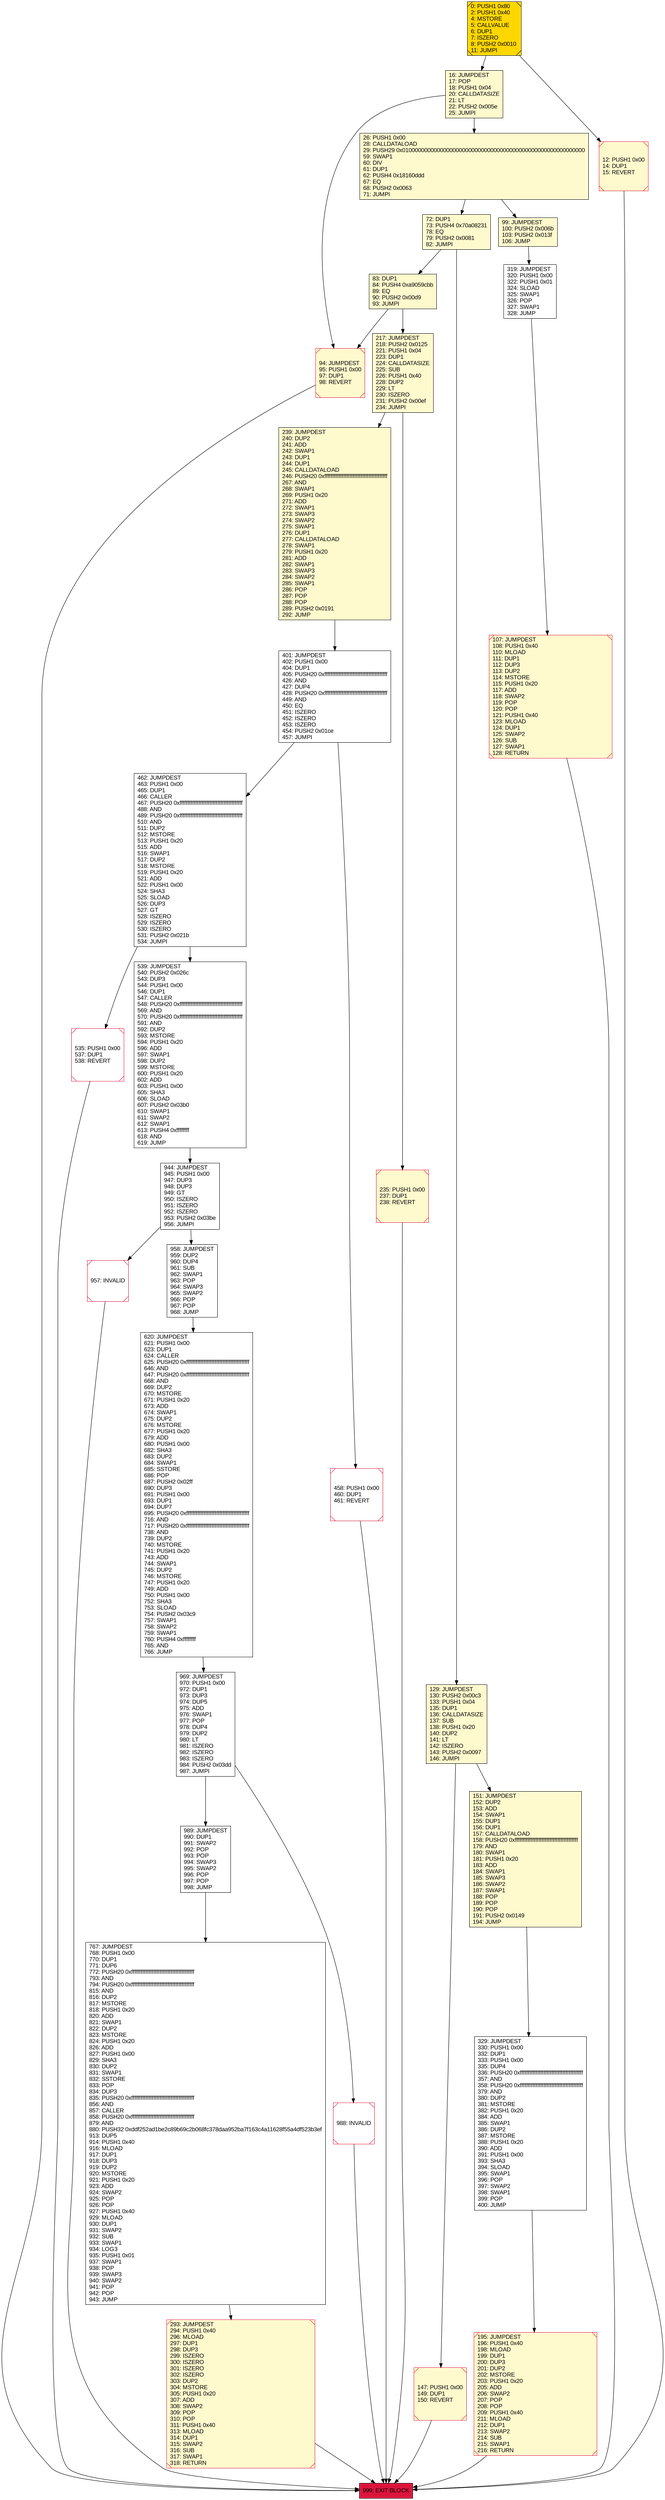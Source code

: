 digraph G {
bgcolor=transparent rankdir=UD;
node [shape=box style=filled color=black fillcolor=white fontname=arial fontcolor=black];
217 [label="217: JUMPDEST\l218: PUSH2 0x0125\l221: PUSH1 0x04\l223: DUP1\l224: CALLDATASIZE\l225: SUB\l226: PUSH1 0x40\l228: DUP2\l229: LT\l230: ISZERO\l231: PUSH2 0x00ef\l234: JUMPI\l" fillcolor=lemonchiffon ];
957 [label="957: INVALID\l" shape=Msquare color=crimson ];
958 [label="958: JUMPDEST\l959: DUP2\l960: DUP4\l961: SUB\l962: SWAP1\l963: POP\l964: SWAP3\l965: SWAP2\l966: POP\l967: POP\l968: JUMP\l" ];
620 [label="620: JUMPDEST\l621: PUSH1 0x00\l623: DUP1\l624: CALLER\l625: PUSH20 0xffffffffffffffffffffffffffffffffffffffff\l646: AND\l647: PUSH20 0xffffffffffffffffffffffffffffffffffffffff\l668: AND\l669: DUP2\l670: MSTORE\l671: PUSH1 0x20\l673: ADD\l674: SWAP1\l675: DUP2\l676: MSTORE\l677: PUSH1 0x20\l679: ADD\l680: PUSH1 0x00\l682: SHA3\l683: DUP2\l684: SWAP1\l685: SSTORE\l686: POP\l687: PUSH2 0x02ff\l690: DUP3\l691: PUSH1 0x00\l693: DUP1\l694: DUP7\l695: PUSH20 0xffffffffffffffffffffffffffffffffffffffff\l716: AND\l717: PUSH20 0xffffffffffffffffffffffffffffffffffffffff\l738: AND\l739: DUP2\l740: MSTORE\l741: PUSH1 0x20\l743: ADD\l744: SWAP1\l745: DUP2\l746: MSTORE\l747: PUSH1 0x20\l749: ADD\l750: PUSH1 0x00\l752: SHA3\l753: SLOAD\l754: PUSH2 0x03c9\l757: SWAP1\l758: SWAP2\l759: SWAP1\l760: PUSH4 0xffffffff\l765: AND\l766: JUMP\l" ];
235 [label="235: PUSH1 0x00\l237: DUP1\l238: REVERT\l" fillcolor=lemonchiffon shape=Msquare color=crimson ];
151 [label="151: JUMPDEST\l152: DUP2\l153: ADD\l154: SWAP1\l155: DUP1\l156: DUP1\l157: CALLDATALOAD\l158: PUSH20 0xffffffffffffffffffffffffffffffffffffffff\l179: AND\l180: SWAP1\l181: PUSH1 0x20\l183: ADD\l184: SWAP1\l185: SWAP3\l186: SWAP2\l187: SWAP1\l188: POP\l189: POP\l190: POP\l191: PUSH2 0x0149\l194: JUMP\l" fillcolor=lemonchiffon ];
129 [label="129: JUMPDEST\l130: PUSH2 0x00c3\l133: PUSH1 0x04\l135: DUP1\l136: CALLDATASIZE\l137: SUB\l138: PUSH1 0x20\l140: DUP2\l141: LT\l142: ISZERO\l143: PUSH2 0x0097\l146: JUMPI\l" fillcolor=lemonchiffon ];
26 [label="26: PUSH1 0x00\l28: CALLDATALOAD\l29: PUSH29 0x0100000000000000000000000000000000000000000000000000000000\l59: SWAP1\l60: DIV\l61: DUP1\l62: PUSH4 0x18160ddd\l67: EQ\l68: PUSH2 0x0063\l71: JUMPI\l" fillcolor=lemonchiffon ];
72 [label="72: DUP1\l73: PUSH4 0x70a08231\l78: EQ\l79: PUSH2 0x0081\l82: JUMPI\l" fillcolor=lemonchiffon ];
107 [label="107: JUMPDEST\l108: PUSH1 0x40\l110: MLOAD\l111: DUP1\l112: DUP3\l113: DUP2\l114: MSTORE\l115: PUSH1 0x20\l117: ADD\l118: SWAP2\l119: POP\l120: POP\l121: PUSH1 0x40\l123: MLOAD\l124: DUP1\l125: SWAP2\l126: SUB\l127: SWAP1\l128: RETURN\l" fillcolor=lemonchiffon shape=Msquare color=crimson ];
0 [label="0: PUSH1 0x80\l2: PUSH1 0x40\l4: MSTORE\l5: CALLVALUE\l6: DUP1\l7: ISZERO\l8: PUSH2 0x0010\l11: JUMPI\l" fillcolor=lemonchiffon shape=Msquare fillcolor=gold ];
293 [label="293: JUMPDEST\l294: PUSH1 0x40\l296: MLOAD\l297: DUP1\l298: DUP3\l299: ISZERO\l300: ISZERO\l301: ISZERO\l302: ISZERO\l303: DUP2\l304: MSTORE\l305: PUSH1 0x20\l307: ADD\l308: SWAP2\l309: POP\l310: POP\l311: PUSH1 0x40\l313: MLOAD\l314: DUP1\l315: SWAP2\l316: SUB\l317: SWAP1\l318: RETURN\l" fillcolor=lemonchiffon shape=Msquare color=crimson ];
94 [label="94: JUMPDEST\l95: PUSH1 0x00\l97: DUP1\l98: REVERT\l" fillcolor=lemonchiffon shape=Msquare color=crimson ];
329 [label="329: JUMPDEST\l330: PUSH1 0x00\l332: DUP1\l333: PUSH1 0x00\l335: DUP4\l336: PUSH20 0xffffffffffffffffffffffffffffffffffffffff\l357: AND\l358: PUSH20 0xffffffffffffffffffffffffffffffffffffffff\l379: AND\l380: DUP2\l381: MSTORE\l382: PUSH1 0x20\l384: ADD\l385: SWAP1\l386: DUP2\l387: MSTORE\l388: PUSH1 0x20\l390: ADD\l391: PUSH1 0x00\l393: SHA3\l394: SLOAD\l395: SWAP1\l396: POP\l397: SWAP2\l398: SWAP1\l399: POP\l400: JUMP\l" ];
767 [label="767: JUMPDEST\l768: PUSH1 0x00\l770: DUP1\l771: DUP6\l772: PUSH20 0xffffffffffffffffffffffffffffffffffffffff\l793: AND\l794: PUSH20 0xffffffffffffffffffffffffffffffffffffffff\l815: AND\l816: DUP2\l817: MSTORE\l818: PUSH1 0x20\l820: ADD\l821: SWAP1\l822: DUP2\l823: MSTORE\l824: PUSH1 0x20\l826: ADD\l827: PUSH1 0x00\l829: SHA3\l830: DUP2\l831: SWAP1\l832: SSTORE\l833: POP\l834: DUP3\l835: PUSH20 0xffffffffffffffffffffffffffffffffffffffff\l856: AND\l857: CALLER\l858: PUSH20 0xffffffffffffffffffffffffffffffffffffffff\l879: AND\l880: PUSH32 0xddf252ad1be2c89b69c2b068fc378daa952ba7f163c4a11628f55a4df523b3ef\l913: DUP5\l914: PUSH1 0x40\l916: MLOAD\l917: DUP1\l918: DUP3\l919: DUP2\l920: MSTORE\l921: PUSH1 0x20\l923: ADD\l924: SWAP2\l925: POP\l926: POP\l927: PUSH1 0x40\l929: MLOAD\l930: DUP1\l931: SWAP2\l932: SUB\l933: SWAP1\l934: LOG3\l935: PUSH1 0x01\l937: SWAP1\l938: POP\l939: SWAP3\l940: SWAP2\l941: POP\l942: POP\l943: JUMP\l" ];
988 [label="988: INVALID\l" shape=Msquare color=crimson ];
539 [label="539: JUMPDEST\l540: PUSH2 0x026c\l543: DUP3\l544: PUSH1 0x00\l546: DUP1\l547: CALLER\l548: PUSH20 0xffffffffffffffffffffffffffffffffffffffff\l569: AND\l570: PUSH20 0xffffffffffffffffffffffffffffffffffffffff\l591: AND\l592: DUP2\l593: MSTORE\l594: PUSH1 0x20\l596: ADD\l597: SWAP1\l598: DUP2\l599: MSTORE\l600: PUSH1 0x20\l602: ADD\l603: PUSH1 0x00\l605: SHA3\l606: SLOAD\l607: PUSH2 0x03b0\l610: SWAP1\l611: SWAP2\l612: SWAP1\l613: PUSH4 0xffffffff\l618: AND\l619: JUMP\l" ];
16 [label="16: JUMPDEST\l17: POP\l18: PUSH1 0x04\l20: CALLDATASIZE\l21: LT\l22: PUSH2 0x005e\l25: JUMPI\l" fillcolor=lemonchiffon ];
999 [label="999: EXIT BLOCK\l" fillcolor=crimson ];
319 [label="319: JUMPDEST\l320: PUSH1 0x00\l322: PUSH1 0x01\l324: SLOAD\l325: SWAP1\l326: POP\l327: SWAP1\l328: JUMP\l" ];
458 [label="458: PUSH1 0x00\l460: DUP1\l461: REVERT\l" shape=Msquare color=crimson ];
12 [label="12: PUSH1 0x00\l14: DUP1\l15: REVERT\l" fillcolor=lemonchiffon shape=Msquare color=crimson ];
401 [label="401: JUMPDEST\l402: PUSH1 0x00\l404: DUP1\l405: PUSH20 0xffffffffffffffffffffffffffffffffffffffff\l426: AND\l427: DUP4\l428: PUSH20 0xffffffffffffffffffffffffffffffffffffffff\l449: AND\l450: EQ\l451: ISZERO\l452: ISZERO\l453: ISZERO\l454: PUSH2 0x01ce\l457: JUMPI\l" ];
462 [label="462: JUMPDEST\l463: PUSH1 0x00\l465: DUP1\l466: CALLER\l467: PUSH20 0xffffffffffffffffffffffffffffffffffffffff\l488: AND\l489: PUSH20 0xffffffffffffffffffffffffffffffffffffffff\l510: AND\l511: DUP2\l512: MSTORE\l513: PUSH1 0x20\l515: ADD\l516: SWAP1\l517: DUP2\l518: MSTORE\l519: PUSH1 0x20\l521: ADD\l522: PUSH1 0x00\l524: SHA3\l525: SLOAD\l526: DUP3\l527: GT\l528: ISZERO\l529: ISZERO\l530: ISZERO\l531: PUSH2 0x021b\l534: JUMPI\l" ];
195 [label="195: JUMPDEST\l196: PUSH1 0x40\l198: MLOAD\l199: DUP1\l200: DUP3\l201: DUP2\l202: MSTORE\l203: PUSH1 0x20\l205: ADD\l206: SWAP2\l207: POP\l208: POP\l209: PUSH1 0x40\l211: MLOAD\l212: DUP1\l213: SWAP2\l214: SUB\l215: SWAP1\l216: RETURN\l" fillcolor=lemonchiffon shape=Msquare color=crimson ];
944 [label="944: JUMPDEST\l945: PUSH1 0x00\l947: DUP3\l948: DUP3\l949: GT\l950: ISZERO\l951: ISZERO\l952: ISZERO\l953: PUSH2 0x03be\l956: JUMPI\l" ];
989 [label="989: JUMPDEST\l990: DUP1\l991: SWAP2\l992: POP\l993: POP\l994: SWAP3\l995: SWAP2\l996: POP\l997: POP\l998: JUMP\l" ];
147 [label="147: PUSH1 0x00\l149: DUP1\l150: REVERT\l" fillcolor=lemonchiffon shape=Msquare color=crimson ];
239 [label="239: JUMPDEST\l240: DUP2\l241: ADD\l242: SWAP1\l243: DUP1\l244: DUP1\l245: CALLDATALOAD\l246: PUSH20 0xffffffffffffffffffffffffffffffffffffffff\l267: AND\l268: SWAP1\l269: PUSH1 0x20\l271: ADD\l272: SWAP1\l273: SWAP3\l274: SWAP2\l275: SWAP1\l276: DUP1\l277: CALLDATALOAD\l278: SWAP1\l279: PUSH1 0x20\l281: ADD\l282: SWAP1\l283: SWAP3\l284: SWAP2\l285: SWAP1\l286: POP\l287: POP\l288: POP\l289: PUSH2 0x0191\l292: JUMP\l" fillcolor=lemonchiffon ];
99 [label="99: JUMPDEST\l100: PUSH2 0x006b\l103: PUSH2 0x013f\l106: JUMP\l" fillcolor=lemonchiffon ];
535 [label="535: PUSH1 0x00\l537: DUP1\l538: REVERT\l" shape=Msquare color=crimson ];
969 [label="969: JUMPDEST\l970: PUSH1 0x00\l972: DUP1\l973: DUP3\l974: DUP5\l975: ADD\l976: SWAP1\l977: POP\l978: DUP4\l979: DUP2\l980: LT\l981: ISZERO\l982: ISZERO\l983: ISZERO\l984: PUSH2 0x03dd\l987: JUMPI\l" ];
83 [label="83: DUP1\l84: PUSH4 0xa9059cbb\l89: EQ\l90: PUSH2 0x00d9\l93: JUMPI\l" fillcolor=lemonchiffon ];
401 -> 462;
129 -> 151;
26 -> 72;
988 -> 999;
401 -> 458;
12 -> 999;
217 -> 235;
969 -> 989;
462 -> 539;
458 -> 999;
958 -> 620;
151 -> 329;
535 -> 999;
989 -> 767;
539 -> 944;
147 -> 999;
195 -> 999;
72 -> 129;
462 -> 535;
969 -> 988;
99 -> 319;
239 -> 401;
957 -> 999;
26 -> 99;
83 -> 94;
72 -> 83;
235 -> 999;
329 -> 195;
217 -> 239;
944 -> 957;
319 -> 107;
620 -> 969;
0 -> 12;
16 -> 26;
944 -> 958;
767 -> 293;
0 -> 16;
94 -> 999;
83 -> 217;
129 -> 147;
16 -> 94;
293 -> 999;
107 -> 999;
}